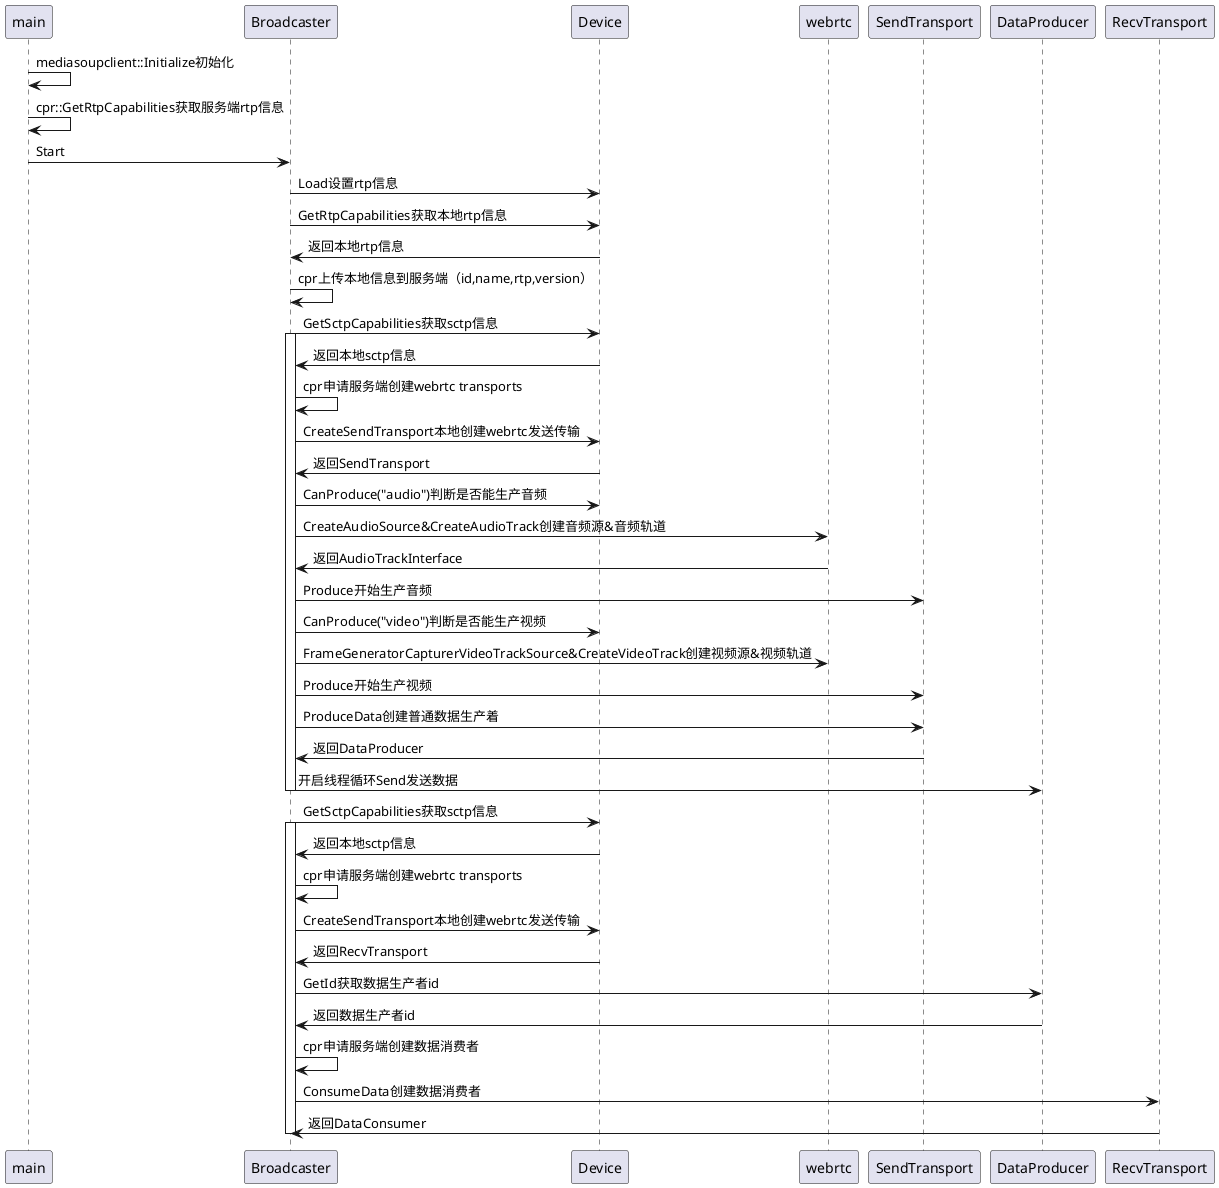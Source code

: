 @startuml
main -> main: mediasoupclient::Initialize初始化
main -> main: cpr::GetRtpCapabilities获取服务端rtp信息
main -> Broadcaster: Start
Broadcaster -> Device: Load设置rtp信息
Broadcaster -> Device: GetRtpCapabilities获取本地rtp信息
Device -> Broadcaster: 返回本地rtp信息
Broadcaster -> Broadcaster: cpr上传本地信息到服务端（id,name,rtp,version）

Broadcaster -> Device: GetSctpCapabilities获取sctp信息
activate Broadcaster
Device -> Broadcaster: 返回本地sctp信息
Broadcaster -> Broadcaster: cpr申请服务端创建webrtc transports
Broadcaster -> Device: CreateSendTransport本地创建webrtc发送传输
Device -> Broadcaster: 返回SendTransport
Broadcaster -> Device: CanProduce("audio")判断是否能生产音频
Broadcaster -> webrtc: CreateAudioSource&CreateAudioTrack创建音频源&音频轨道
webrtc -> Broadcaster: 返回AudioTrackInterface
Broadcaster -> SendTransport: Produce开始生产音频
Broadcaster -> Device: CanProduce("video")判断是否能生产视频
Broadcaster -> webrtc: FrameGeneratorCapturerVideoTrackSource&CreateVideoTrack创建视频源&视频轨道
Broadcaster -> SendTransport: Produce开始生产视频
Broadcaster -> SendTransport: ProduceData创建普通数据生产着
SendTransport -> Broadcaster: 返回DataProducer
Broadcaster -> DataProducer: 开启线程循环Send发送数据
deactivate Broadcaster

Broadcaster -> Device: GetSctpCapabilities获取sctp信息
activate Broadcaster
Device -> Broadcaster: 返回本地sctp信息
Broadcaster -> Broadcaster: cpr申请服务端创建webrtc transports
Broadcaster -> Device: CreateSendTransport本地创建webrtc发送传输
Device -> Broadcaster: 返回RecvTransport
Broadcaster -> DataProducer: GetId获取数据生产者id
DataProducer -> Broadcaster: 返回数据生产者id
Broadcaster -> Broadcaster: cpr申请服务端创建数据消费者
Broadcaster -> RecvTransport: ConsumeData创建数据消费者
RecvTransport-> Broadcaster : 返回DataConsumer
deactivate Broadcaster
@enduml